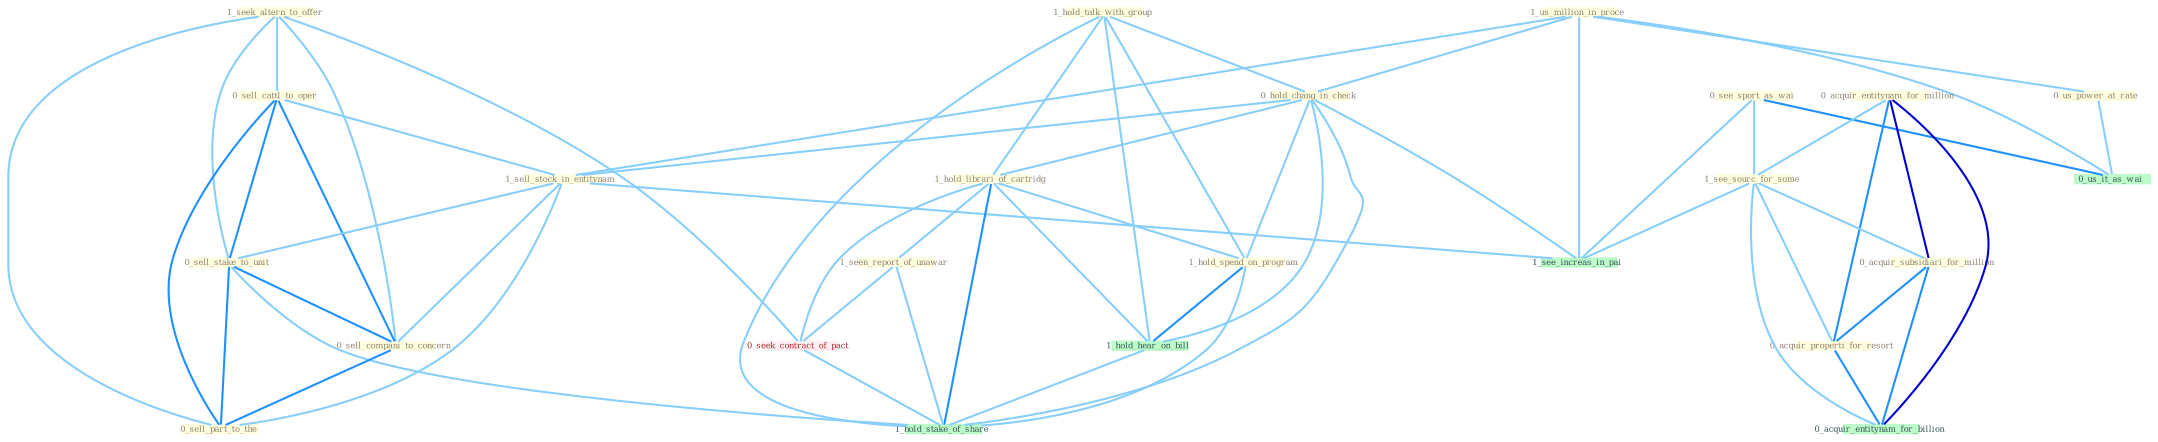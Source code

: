 Graph G{ 
    node
    [shape=polygon,style=filled,width=.5,height=.06,color="#BDFCC9",fixedsize=true,fontsize=4,
    fontcolor="#2f4f4f"];
    {node
    [color="#ffffe0", fontcolor="#8b7d6b"] "1_us_million_in_proce " "0_see_sport_as_wai " "1_seek_altern_to_offer " "1_hold_talk_with_group " "0_sell_cattl_to_oper " "0_hold_chang_in_check " "0_us_power_at_rate " "1_sell_stock_in_entitynam " "0_acquir_entitynam_for_million " "1_see_sourc_for_some " "1_hold_librari_of_cartridg " "1_seen_report_of_unawar " "1_hold_spend_on_program " "0_sell_stake_to_unit " "0_sell_compani_to_concern " "0_acquir_subsidiari_for_million " "0_sell_part_to_the " "0_acquir_properti_for_resort "}
{node [color="#fff0f5", fontcolor="#b22222"] "0_seek_contract_of_pact "}
edge [color="#B0E2FF"];

	"1_us_million_in_proce " -- "0_hold_chang_in_check " [w="1", color="#87cefa" ];
	"1_us_million_in_proce " -- "0_us_power_at_rate " [w="1", color="#87cefa" ];
	"1_us_million_in_proce " -- "1_sell_stock_in_entitynam " [w="1", color="#87cefa" ];
	"1_us_million_in_proce " -- "0_us_it_as_wai " [w="1", color="#87cefa" ];
	"1_us_million_in_proce " -- "1_see_increas_in_pai " [w="1", color="#87cefa" ];
	"0_see_sport_as_wai " -- "1_see_sourc_for_some " [w="1", color="#87cefa" ];
	"0_see_sport_as_wai " -- "0_us_it_as_wai " [w="2", color="#1e90ff" , len=0.8];
	"0_see_sport_as_wai " -- "1_see_increas_in_pai " [w="1", color="#87cefa" ];
	"1_seek_altern_to_offer " -- "0_sell_cattl_to_oper " [w="1", color="#87cefa" ];
	"1_seek_altern_to_offer " -- "0_sell_stake_to_unit " [w="1", color="#87cefa" ];
	"1_seek_altern_to_offer " -- "0_sell_compani_to_concern " [w="1", color="#87cefa" ];
	"1_seek_altern_to_offer " -- "0_sell_part_to_the " [w="1", color="#87cefa" ];
	"1_seek_altern_to_offer " -- "0_seek_contract_of_pact " [w="1", color="#87cefa" ];
	"1_hold_talk_with_group " -- "0_hold_chang_in_check " [w="1", color="#87cefa" ];
	"1_hold_talk_with_group " -- "1_hold_librari_of_cartridg " [w="1", color="#87cefa" ];
	"1_hold_talk_with_group " -- "1_hold_spend_on_program " [w="1", color="#87cefa" ];
	"1_hold_talk_with_group " -- "1_hold_hear_on_bill " [w="1", color="#87cefa" ];
	"1_hold_talk_with_group " -- "1_hold_stake_of_share " [w="1", color="#87cefa" ];
	"0_sell_cattl_to_oper " -- "1_sell_stock_in_entitynam " [w="1", color="#87cefa" ];
	"0_sell_cattl_to_oper " -- "0_sell_stake_to_unit " [w="2", color="#1e90ff" , len=0.8];
	"0_sell_cattl_to_oper " -- "0_sell_compani_to_concern " [w="2", color="#1e90ff" , len=0.8];
	"0_sell_cattl_to_oper " -- "0_sell_part_to_the " [w="2", color="#1e90ff" , len=0.8];
	"0_hold_chang_in_check " -- "1_sell_stock_in_entitynam " [w="1", color="#87cefa" ];
	"0_hold_chang_in_check " -- "1_hold_librari_of_cartridg " [w="1", color="#87cefa" ];
	"0_hold_chang_in_check " -- "1_hold_spend_on_program " [w="1", color="#87cefa" ];
	"0_hold_chang_in_check " -- "1_see_increas_in_pai " [w="1", color="#87cefa" ];
	"0_hold_chang_in_check " -- "1_hold_hear_on_bill " [w="1", color="#87cefa" ];
	"0_hold_chang_in_check " -- "1_hold_stake_of_share " [w="1", color="#87cefa" ];
	"0_us_power_at_rate " -- "0_us_it_as_wai " [w="1", color="#87cefa" ];
	"1_sell_stock_in_entitynam " -- "0_sell_stake_to_unit " [w="1", color="#87cefa" ];
	"1_sell_stock_in_entitynam " -- "0_sell_compani_to_concern " [w="1", color="#87cefa" ];
	"1_sell_stock_in_entitynam " -- "0_sell_part_to_the " [w="1", color="#87cefa" ];
	"1_sell_stock_in_entitynam " -- "1_see_increas_in_pai " [w="1", color="#87cefa" ];
	"0_acquir_entitynam_for_million " -- "1_see_sourc_for_some " [w="1", color="#87cefa" ];
	"0_acquir_entitynam_for_million " -- "0_acquir_subsidiari_for_million " [w="3", color="#0000cd" , len=0.6];
	"0_acquir_entitynam_for_million " -- "0_acquir_properti_for_resort " [w="2", color="#1e90ff" , len=0.8];
	"0_acquir_entitynam_for_million " -- "0_acquir_entitynam_for_billion " [w="3", color="#0000cd" , len=0.6];
	"1_see_sourc_for_some " -- "0_acquir_subsidiari_for_million " [w="1", color="#87cefa" ];
	"1_see_sourc_for_some " -- "0_acquir_properti_for_resort " [w="1", color="#87cefa" ];
	"1_see_sourc_for_some " -- "0_acquir_entitynam_for_billion " [w="1", color="#87cefa" ];
	"1_see_sourc_for_some " -- "1_see_increas_in_pai " [w="1", color="#87cefa" ];
	"1_hold_librari_of_cartridg " -- "1_seen_report_of_unawar " [w="1", color="#87cefa" ];
	"1_hold_librari_of_cartridg " -- "1_hold_spend_on_program " [w="1", color="#87cefa" ];
	"1_hold_librari_of_cartridg " -- "0_seek_contract_of_pact " [w="1", color="#87cefa" ];
	"1_hold_librari_of_cartridg " -- "1_hold_hear_on_bill " [w="1", color="#87cefa" ];
	"1_hold_librari_of_cartridg " -- "1_hold_stake_of_share " [w="2", color="#1e90ff" , len=0.8];
	"1_seen_report_of_unawar " -- "0_seek_contract_of_pact " [w="1", color="#87cefa" ];
	"1_seen_report_of_unawar " -- "1_hold_stake_of_share " [w="1", color="#87cefa" ];
	"1_hold_spend_on_program " -- "1_hold_hear_on_bill " [w="2", color="#1e90ff" , len=0.8];
	"1_hold_spend_on_program " -- "1_hold_stake_of_share " [w="1", color="#87cefa" ];
	"0_sell_stake_to_unit " -- "0_sell_compani_to_concern " [w="2", color="#1e90ff" , len=0.8];
	"0_sell_stake_to_unit " -- "0_sell_part_to_the " [w="2", color="#1e90ff" , len=0.8];
	"0_sell_stake_to_unit " -- "1_hold_stake_of_share " [w="1", color="#87cefa" ];
	"0_sell_compani_to_concern " -- "0_sell_part_to_the " [w="2", color="#1e90ff" , len=0.8];
	"0_acquir_subsidiari_for_million " -- "0_acquir_properti_for_resort " [w="2", color="#1e90ff" , len=0.8];
	"0_acquir_subsidiari_for_million " -- "0_acquir_entitynam_for_billion " [w="2", color="#1e90ff" , len=0.8];
	"0_acquir_properti_for_resort " -- "0_acquir_entitynam_for_billion " [w="2", color="#1e90ff" , len=0.8];
	"0_seek_contract_of_pact " -- "1_hold_stake_of_share " [w="1", color="#87cefa" ];
	"1_hold_hear_on_bill " -- "1_hold_stake_of_share " [w="1", color="#87cefa" ];
}